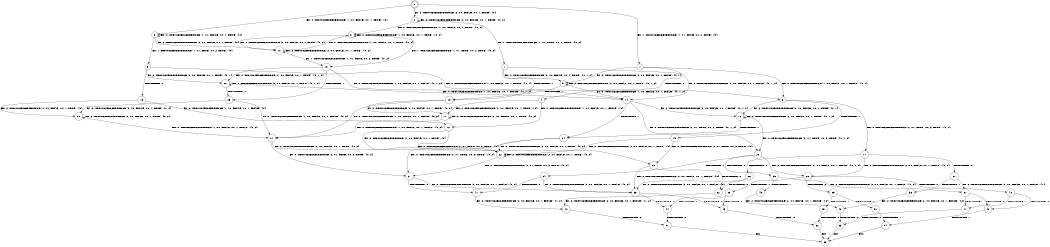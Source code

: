digraph BCG {
size = "7, 10.5";
center = TRUE;
node [shape = circle];
0 [peripheries = 2];
0 -> 1 [label = "EX !1 !ATOMIC_EXCH_BRANCH (1, +1, TRUE, +0, 2, TRUE) !{0}"];
0 -> 2 [label = "EX !2 !ATOMIC_EXCH_BRANCH (2, +0, FALSE, +0, 1, TRUE) !{0}"];
0 -> 3 [label = "EX !0 !ATOMIC_EXCH_BRANCH (1, +0, FALSE, +0, 1, TRUE) !{0}"];
1 -> 4 [label = "TERMINATE !1"];
1 -> 5 [label = "EX !2 !ATOMIC_EXCH_BRANCH (2, +0, FALSE, +0, 1, TRUE) !{0, 1}"];
1 -> 6 [label = "EX !0 !ATOMIC_EXCH_BRANCH (1, +0, FALSE, +0, 1, FALSE) !{0, 1}"];
2 -> 7 [label = "EX !1 !ATOMIC_EXCH_BRANCH (1, +1, TRUE, +0, 2, TRUE) !{0, 2}"];
2 -> 8 [label = "EX !0 !ATOMIC_EXCH_BRANCH (1, +0, FALSE, +0, 1, TRUE) !{0, 2}"];
2 -> 2 [label = "EX !2 !ATOMIC_EXCH_BRANCH (2, +0, FALSE, +0, 1, TRUE) !{0, 2}"];
3 -> 9 [label = "EX !1 !ATOMIC_EXCH_BRANCH (1, +1, TRUE, +0, 2, TRUE) !{0}"];
3 -> 10 [label = "EX !2 !ATOMIC_EXCH_BRANCH (2, +0, FALSE, +0, 1, TRUE) !{0}"];
3 -> 3 [label = "EX !0 !ATOMIC_EXCH_BRANCH (1, +0, FALSE, +0, 1, TRUE) !{0}"];
4 -> 11 [label = "EX !2 !ATOMIC_EXCH_BRANCH (2, +0, FALSE, +0, 1, TRUE) !{0}"];
4 -> 12 [label = "EX !0 !ATOMIC_EXCH_BRANCH (1, +0, FALSE, +0, 1, FALSE) !{0}"];
5 -> 13 [label = "TERMINATE !1"];
5 -> 14 [label = "EX !0 !ATOMIC_EXCH_BRANCH (1, +0, FALSE, +0, 1, FALSE) !{0, 1, 2}"];
5 -> 5 [label = "EX !2 !ATOMIC_EXCH_BRANCH (2, +0, FALSE, +0, 1, TRUE) !{0, 1, 2}"];
6 -> 15 [label = "TERMINATE !1"];
6 -> 16 [label = "EX !2 !ATOMIC_EXCH_BRANCH (2, +0, FALSE, +0, 1, TRUE) !{0, 1}"];
6 -> 17 [label = "EX !0 !ATOMIC_EXCH_BRANCH (2, +1, TRUE, +0, 3, TRUE) !{0, 1}"];
7 -> 13 [label = "TERMINATE !1"];
7 -> 14 [label = "EX !0 !ATOMIC_EXCH_BRANCH (1, +0, FALSE, +0, 1, FALSE) !{0, 1, 2}"];
7 -> 5 [label = "EX !2 !ATOMIC_EXCH_BRANCH (2, +0, FALSE, +0, 1, TRUE) !{0, 1, 2}"];
8 -> 18 [label = "EX !1 !ATOMIC_EXCH_BRANCH (1, +1, TRUE, +0, 2, TRUE) !{0, 2}"];
8 -> 10 [label = "EX !2 !ATOMIC_EXCH_BRANCH (2, +0, FALSE, +0, 1, TRUE) !{0, 2}"];
8 -> 8 [label = "EX !0 !ATOMIC_EXCH_BRANCH (1, +0, FALSE, +0, 1, TRUE) !{0, 2}"];
9 -> 19 [label = "TERMINATE !1"];
9 -> 20 [label = "EX !2 !ATOMIC_EXCH_BRANCH (2, +0, FALSE, +0, 1, TRUE) !{0, 1}"];
9 -> 6 [label = "EX !0 !ATOMIC_EXCH_BRANCH (1, +0, FALSE, +0, 1, FALSE) !{0, 1}"];
10 -> 18 [label = "EX !1 !ATOMIC_EXCH_BRANCH (1, +1, TRUE, +0, 2, TRUE) !{0, 2}"];
10 -> 10 [label = "EX !2 !ATOMIC_EXCH_BRANCH (2, +0, FALSE, +0, 1, TRUE) !{0, 2}"];
10 -> 8 [label = "EX !0 !ATOMIC_EXCH_BRANCH (1, +0, FALSE, +0, 1, TRUE) !{0, 2}"];
11 -> 21 [label = "EX !0 !ATOMIC_EXCH_BRANCH (1, +0, FALSE, +0, 1, FALSE) !{0, 2}"];
11 -> 11 [label = "EX !2 !ATOMIC_EXCH_BRANCH (2, +0, FALSE, +0, 1, TRUE) !{0, 2}"];
12 -> 22 [label = "EX !2 !ATOMIC_EXCH_BRANCH (2, +0, FALSE, +0, 1, TRUE) !{0}"];
12 -> 23 [label = "EX !0 !ATOMIC_EXCH_BRANCH (2, +1, TRUE, +0, 3, TRUE) !{0}"];
13 -> 21 [label = "EX !0 !ATOMIC_EXCH_BRANCH (1, +0, FALSE, +0, 1, FALSE) !{0, 2}"];
13 -> 11 [label = "EX !2 !ATOMIC_EXCH_BRANCH (2, +0, FALSE, +0, 1, TRUE) !{0, 2}"];
14 -> 24 [label = "TERMINATE !1"];
14 -> 16 [label = "EX !2 !ATOMIC_EXCH_BRANCH (2, +0, FALSE, +0, 1, TRUE) !{0, 1, 2}"];
14 -> 25 [label = "EX !0 !ATOMIC_EXCH_BRANCH (2, +1, TRUE, +0, 3, TRUE) !{0, 1, 2}"];
15 -> 22 [label = "EX !2 !ATOMIC_EXCH_BRANCH (2, +0, FALSE, +0, 1, TRUE) !{0}"];
15 -> 23 [label = "EX !0 !ATOMIC_EXCH_BRANCH (2, +1, TRUE, +0, 3, TRUE) !{0}"];
16 -> 24 [label = "TERMINATE !1"];
16 -> 16 [label = "EX !2 !ATOMIC_EXCH_BRANCH (2, +0, FALSE, +0, 1, TRUE) !{0, 1, 2}"];
16 -> 25 [label = "EX !0 !ATOMIC_EXCH_BRANCH (2, +1, TRUE, +0, 3, TRUE) !{0, 1, 2}"];
17 -> 26 [label = "TERMINATE !1"];
17 -> 27 [label = "TERMINATE !0"];
17 -> 28 [label = "EX !2 !ATOMIC_EXCH_BRANCH (2, +0, FALSE, +0, 1, FALSE) !{0, 1}"];
18 -> 29 [label = "TERMINATE !1"];
18 -> 20 [label = "EX !2 !ATOMIC_EXCH_BRANCH (2, +0, FALSE, +0, 1, TRUE) !{0, 1, 2}"];
18 -> 14 [label = "EX !0 !ATOMIC_EXCH_BRANCH (1, +0, FALSE, +0, 1, FALSE) !{0, 1, 2}"];
19 -> 30 [label = "EX !2 !ATOMIC_EXCH_BRANCH (2, +0, FALSE, +0, 1, TRUE) !{0}"];
19 -> 12 [label = "EX !0 !ATOMIC_EXCH_BRANCH (1, +0, FALSE, +0, 1, FALSE) !{0}"];
20 -> 29 [label = "TERMINATE !1"];
20 -> 20 [label = "EX !2 !ATOMIC_EXCH_BRANCH (2, +0, FALSE, +0, 1, TRUE) !{0, 1, 2}"];
20 -> 14 [label = "EX !0 !ATOMIC_EXCH_BRANCH (1, +0, FALSE, +0, 1, FALSE) !{0, 1, 2}"];
21 -> 22 [label = "EX !2 !ATOMIC_EXCH_BRANCH (2, +0, FALSE, +0, 1, TRUE) !{0, 2}"];
21 -> 31 [label = "EX !0 !ATOMIC_EXCH_BRANCH (2, +1, TRUE, +0, 3, TRUE) !{0, 2}"];
22 -> 22 [label = "EX !2 !ATOMIC_EXCH_BRANCH (2, +0, FALSE, +0, 1, TRUE) !{0, 2}"];
22 -> 31 [label = "EX !0 !ATOMIC_EXCH_BRANCH (2, +1, TRUE, +0, 3, TRUE) !{0, 2}"];
23 -> 32 [label = "TERMINATE !0"];
23 -> 33 [label = "EX !2 !ATOMIC_EXCH_BRANCH (2, +0, FALSE, +0, 1, FALSE) !{0}"];
24 -> 22 [label = "EX !2 !ATOMIC_EXCH_BRANCH (2, +0, FALSE, +0, 1, TRUE) !{0, 2}"];
24 -> 31 [label = "EX !0 !ATOMIC_EXCH_BRANCH (2, +1, TRUE, +0, 3, TRUE) !{0, 2}"];
25 -> 34 [label = "TERMINATE !1"];
25 -> 35 [label = "TERMINATE !0"];
25 -> 28 [label = "EX !2 !ATOMIC_EXCH_BRANCH (2, +0, FALSE, +0, 1, FALSE) !{0, 1, 2}"];
26 -> 32 [label = "TERMINATE !0"];
26 -> 33 [label = "EX !2 !ATOMIC_EXCH_BRANCH (2, +0, FALSE, +0, 1, FALSE) !{0}"];
27 -> 36 [label = "TERMINATE !1"];
27 -> 37 [label = "EX !2 !ATOMIC_EXCH_BRANCH (2, +0, FALSE, +0, 1, FALSE) !{1}"];
28 -> 38 [label = "TERMINATE !1"];
28 -> 39 [label = "TERMINATE !2"];
28 -> 40 [label = "TERMINATE !0"];
29 -> 30 [label = "EX !2 !ATOMIC_EXCH_BRANCH (2, +0, FALSE, +0, 1, TRUE) !{0, 2}"];
29 -> 21 [label = "EX !0 !ATOMIC_EXCH_BRANCH (1, +0, FALSE, +0, 1, FALSE) !{0, 2}"];
30 -> 30 [label = "EX !2 !ATOMIC_EXCH_BRANCH (2, +0, FALSE, +0, 1, TRUE) !{0, 2}"];
30 -> 21 [label = "EX !0 !ATOMIC_EXCH_BRANCH (1, +0, FALSE, +0, 1, FALSE) !{0, 2}"];
31 -> 41 [label = "TERMINATE !0"];
31 -> 33 [label = "EX !2 !ATOMIC_EXCH_BRANCH (2, +0, FALSE, +0, 1, FALSE) !{0, 2}"];
32 -> 42 [label = "EX !2 !ATOMIC_EXCH_BRANCH (2, +0, FALSE, +0, 1, FALSE) !{1, 2}"];
33 -> 43 [label = "TERMINATE !2"];
33 -> 44 [label = "TERMINATE !0"];
34 -> 41 [label = "TERMINATE !0"];
34 -> 33 [label = "EX !2 !ATOMIC_EXCH_BRANCH (2, +0, FALSE, +0, 1, FALSE) !{0, 2}"];
35 -> 45 [label = "TERMINATE !1"];
35 -> 37 [label = "EX !2 !ATOMIC_EXCH_BRANCH (2, +0, FALSE, +0, 1, FALSE) !{1, 2}"];
36 -> 46 [label = "EX !2 !ATOMIC_EXCH_BRANCH (2, +0, FALSE, +0, 1, FALSE) !{2}"];
37 -> 47 [label = "TERMINATE !1"];
37 -> 48 [label = "TERMINATE !2"];
38 -> 43 [label = "TERMINATE !2"];
38 -> 44 [label = "TERMINATE !0"];
39 -> 49 [label = "TERMINATE !1"];
39 -> 50 [label = "TERMINATE !0"];
40 -> 47 [label = "TERMINATE !1"];
40 -> 48 [label = "TERMINATE !2"];
41 -> 42 [label = "EX !2 !ATOMIC_EXCH_BRANCH (2, +0, FALSE, +0, 1, FALSE) !{1, 2}"];
42 -> 51 [label = "TERMINATE !2"];
43 -> 52 [label = "TERMINATE !0"];
44 -> 51 [label = "TERMINATE !2"];
45 -> 46 [label = "EX !2 !ATOMIC_EXCH_BRANCH (2, +0, FALSE, +0, 1, FALSE) !{2}"];
46 -> 53 [label = "TERMINATE !2"];
47 -> 53 [label = "TERMINATE !2"];
48 -> 54 [label = "TERMINATE !1"];
49 -> 52 [label = "TERMINATE !0"];
50 -> 54 [label = "TERMINATE !1"];
51 -> 55 [label = "exit"];
52 -> 55 [label = "exit"];
53 -> 55 [label = "exit"];
54 -> 55 [label = "exit"];
}

